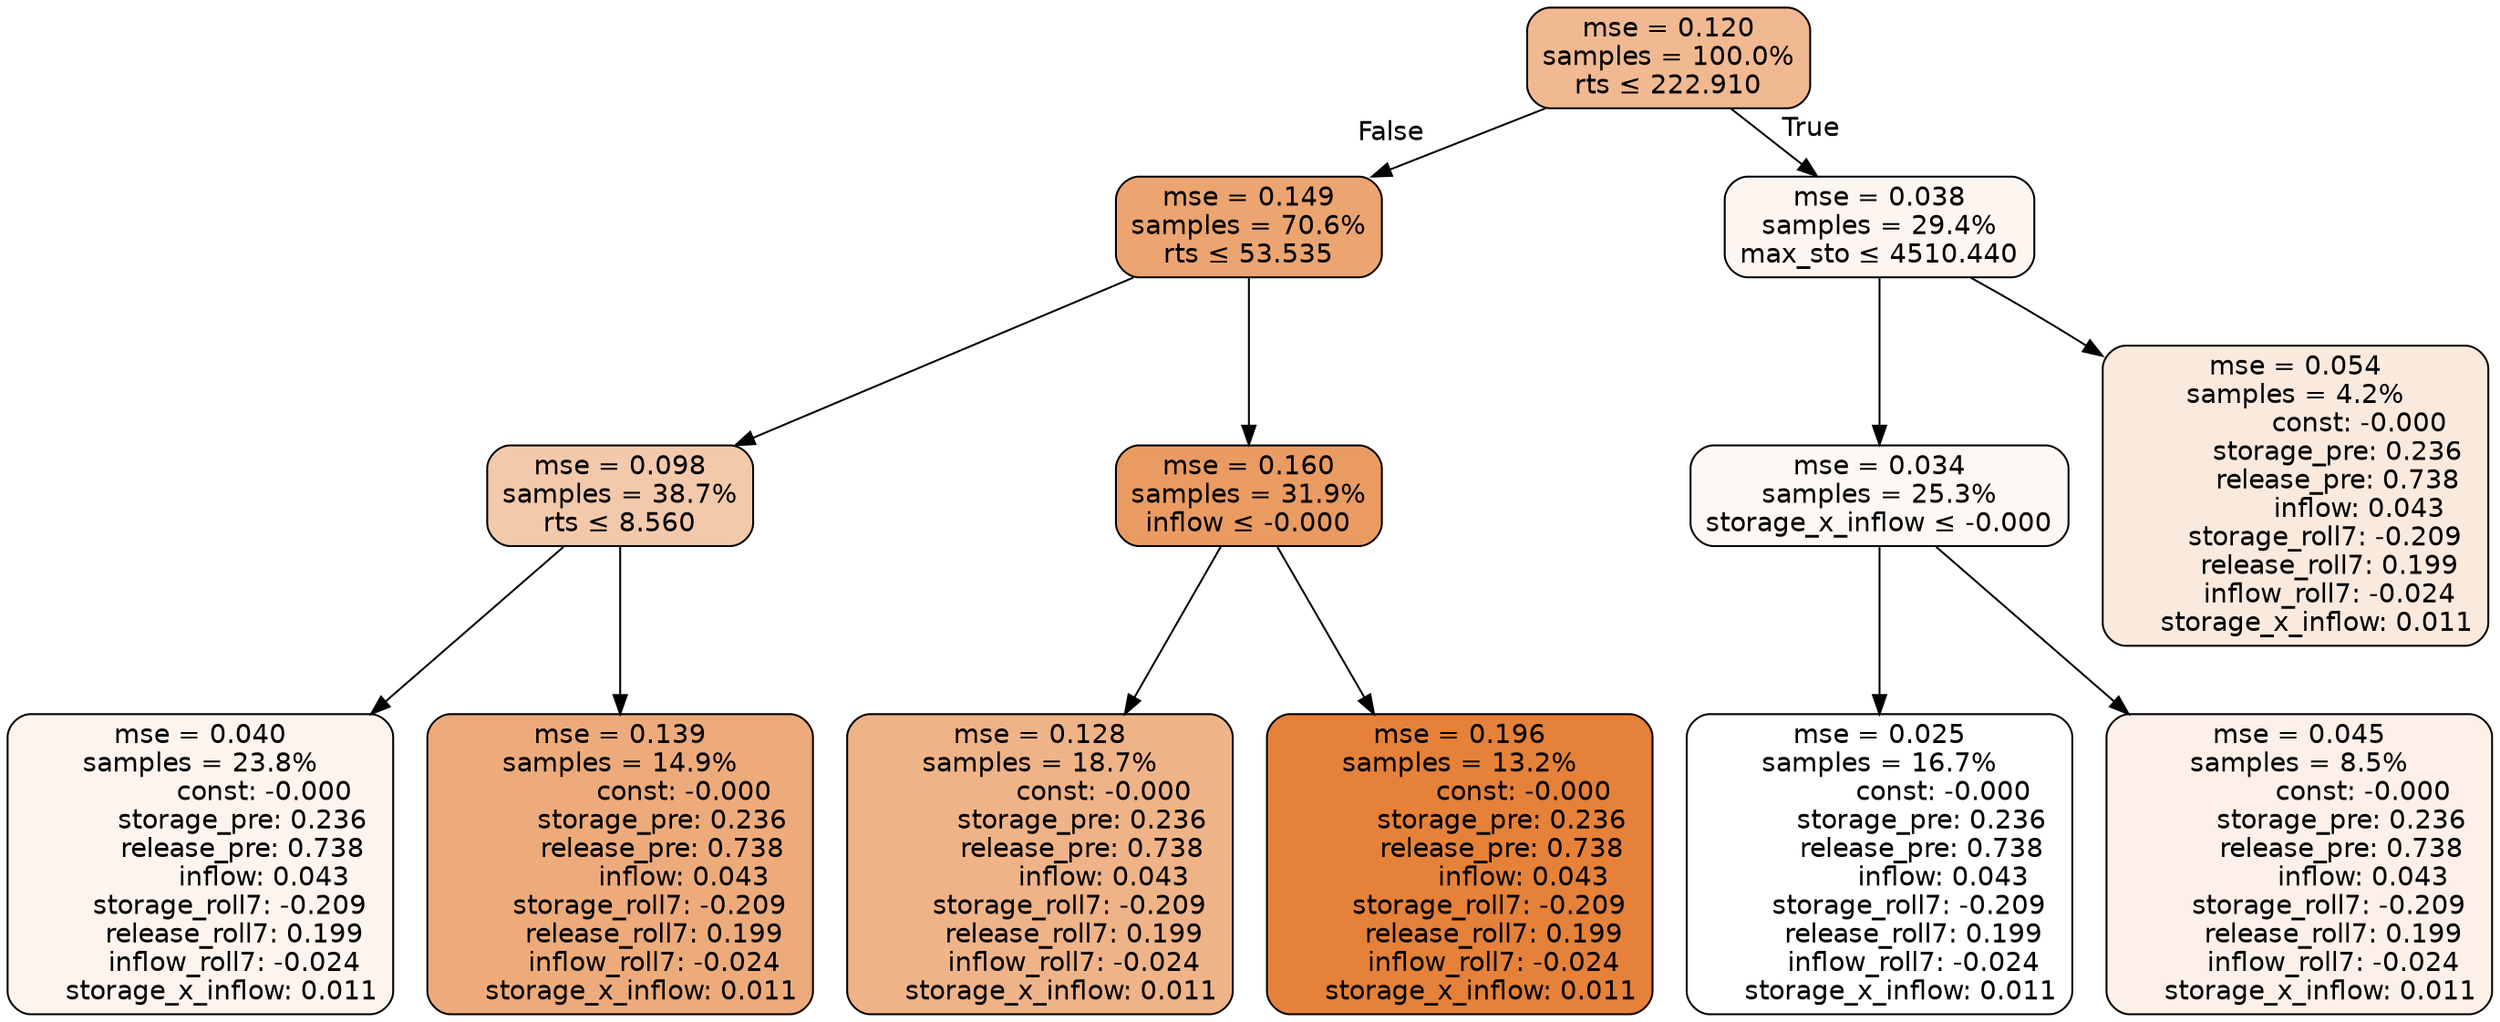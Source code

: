 digraph tree {
node [shape=rectangle, style="filled, rounded", color="black", fontname=helvetica] ;
edge [fontname=helvetica] ;
	"0" [label="mse = 0.120
samples = 100.0%
rts &le; 222.910", fillcolor="#f0b991"]
	"1" [label="mse = 0.149
samples = 70.6%
rts &le; 53.535", fillcolor="#eca470"]
	"2" [label="mse = 0.098
samples = 38.7%
rts &le; 8.560", fillcolor="#f3c9ab"]
	"3" [label="mse = 0.040
samples = 23.8%
               const: -0.000
          storage_pre: 0.236
          release_pre: 0.738
               inflow: 0.043
       storage_roll7: -0.209
        release_roll7: 0.199
        inflow_roll7: -0.024
     storage_x_inflow: 0.011", fillcolor="#fcf4ed"]
	"4" [label="mse = 0.139
samples = 14.9%
               const: -0.000
          storage_pre: 0.236
          release_pre: 0.738
               inflow: 0.043
       storage_roll7: -0.209
        release_roll7: 0.199
        inflow_roll7: -0.024
     storage_x_inflow: 0.011", fillcolor="#edab7b"]
	"5" [label="mse = 0.160
samples = 31.9%
inflow &le; -0.000", fillcolor="#ea9b62"]
	"6" [label="mse = 0.128
samples = 18.7%
               const: -0.000
          storage_pre: 0.236
          release_pre: 0.738
               inflow: 0.043
       storage_roll7: -0.209
        release_roll7: 0.199
        inflow_roll7: -0.024
     storage_x_inflow: 0.011", fillcolor="#efb388"]
	"7" [label="mse = 0.196
samples = 13.2%
               const: -0.000
          storage_pre: 0.236
          release_pre: 0.738
               inflow: 0.043
       storage_roll7: -0.209
        release_roll7: 0.199
        inflow_roll7: -0.024
     storage_x_inflow: 0.011", fillcolor="#e58139"]
	"8" [label="mse = 0.038
samples = 29.4%
max_sto &le; 4510.440", fillcolor="#fdf5f0"]
	"9" [label="mse = 0.034
samples = 25.3%
storage_x_inflow &le; -0.000", fillcolor="#fdf8f4"]
	"10" [label="mse = 0.025
samples = 16.7%
               const: -0.000
          storage_pre: 0.236
          release_pre: 0.738
               inflow: 0.043
       storage_roll7: -0.209
        release_roll7: 0.199
        inflow_roll7: -0.024
     storage_x_inflow: 0.011", fillcolor="#ffffff"]
	"11" [label="mse = 0.045
samples = 8.5%
               const: -0.000
          storage_pre: 0.236
          release_pre: 0.738
               inflow: 0.043
       storage_roll7: -0.209
        release_roll7: 0.199
        inflow_roll7: -0.024
     storage_x_inflow: 0.011", fillcolor="#fcf0e8"]
	"12" [label="mse = 0.054
samples = 4.2%
               const: -0.000
          storage_pre: 0.236
          release_pre: 0.738
               inflow: 0.043
       storage_roll7: -0.209
        release_roll7: 0.199
        inflow_roll7: -0.024
     storage_x_inflow: 0.011", fillcolor="#fae9dd"]

	"0" -> "1" [labeldistance=2.5, labelangle=45, headlabel="False"]
	"1" -> "2"
	"2" -> "3"
	"2" -> "4"
	"1" -> "5"
	"5" -> "6"
	"5" -> "7"
	"0" -> "8" [labeldistance=2.5, labelangle=-45, headlabel="True"]
	"8" -> "9"
	"9" -> "10"
	"9" -> "11"
	"8" -> "12"
}